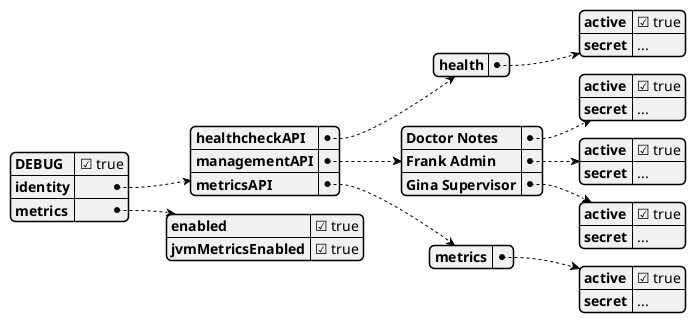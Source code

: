 @startjson
{
  "DEBUG": true,
  "identity": {
    "healthcheckAPI": {
      "health": {
        "active": true,
        "secret": "..."
      }
    },
    "managementAPI": {
      "Doctor Notes": {
        "active": true,
        "secret": "..."
      },
      "Frank Admin": {
        "active": true,
        "secret": "..."
      },
      "Gina Supervisor": {
        "active": true,
        "secret": "..."
      }
    },
    "metricsAPI": {
      "metrics": {
        "active": true,
        "secret": "..."
      }
    }
  },
  "metrics": {
    "enabled": true,
    "jvmMetricsEnabled": true
  }
}
@endjson